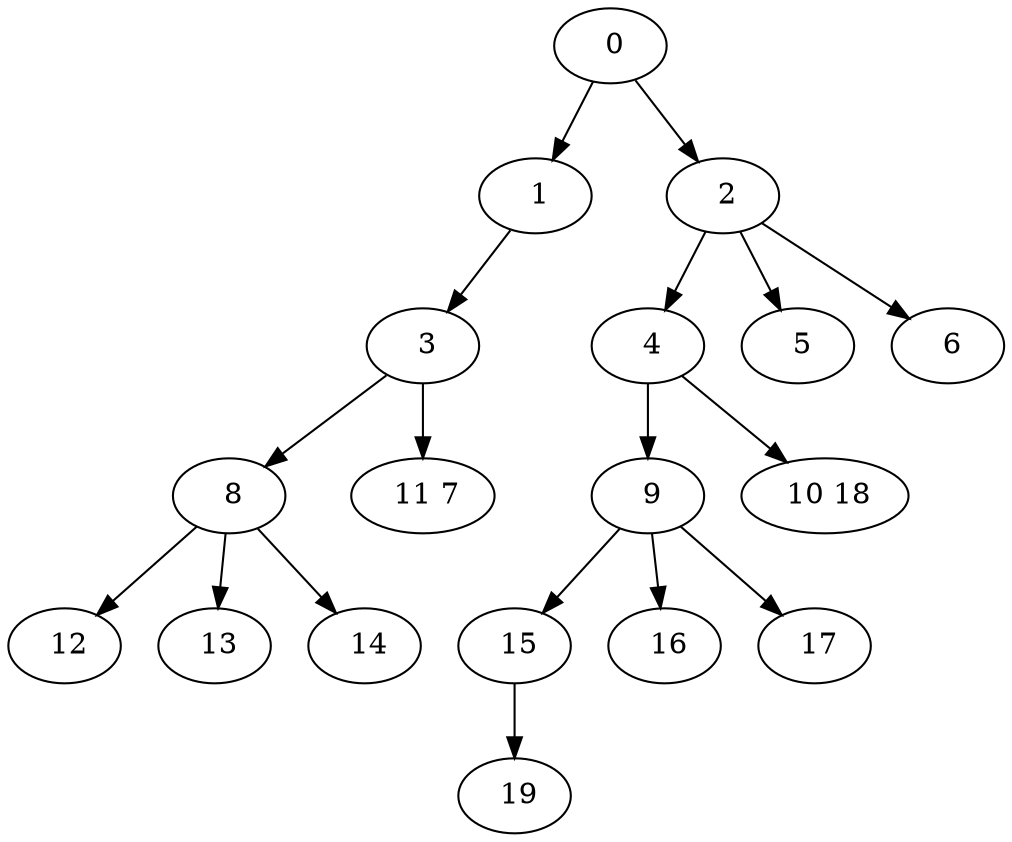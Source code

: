 digraph mytree {
" 0" -> " 1";
" 0" -> " 2";
" 1" -> " 3";
" 2" -> " 4";
" 2" -> " 5";
" 2" -> " 6";
" 3" -> " 8";
" 3" -> " 11 7";
" 4" -> " 9";
" 4" -> " 10 18";
" 5";
" 6";
" 8" -> " 12";
" 8" -> " 13";
" 8" -> " 14";
" 11 7";
" 9" -> " 15";
" 9" -> " 16";
" 9" -> " 17";
" 10 18";
" 12";
" 13";
" 14";
" 15" -> " 19";
" 16";
" 17";
" 19";
}
